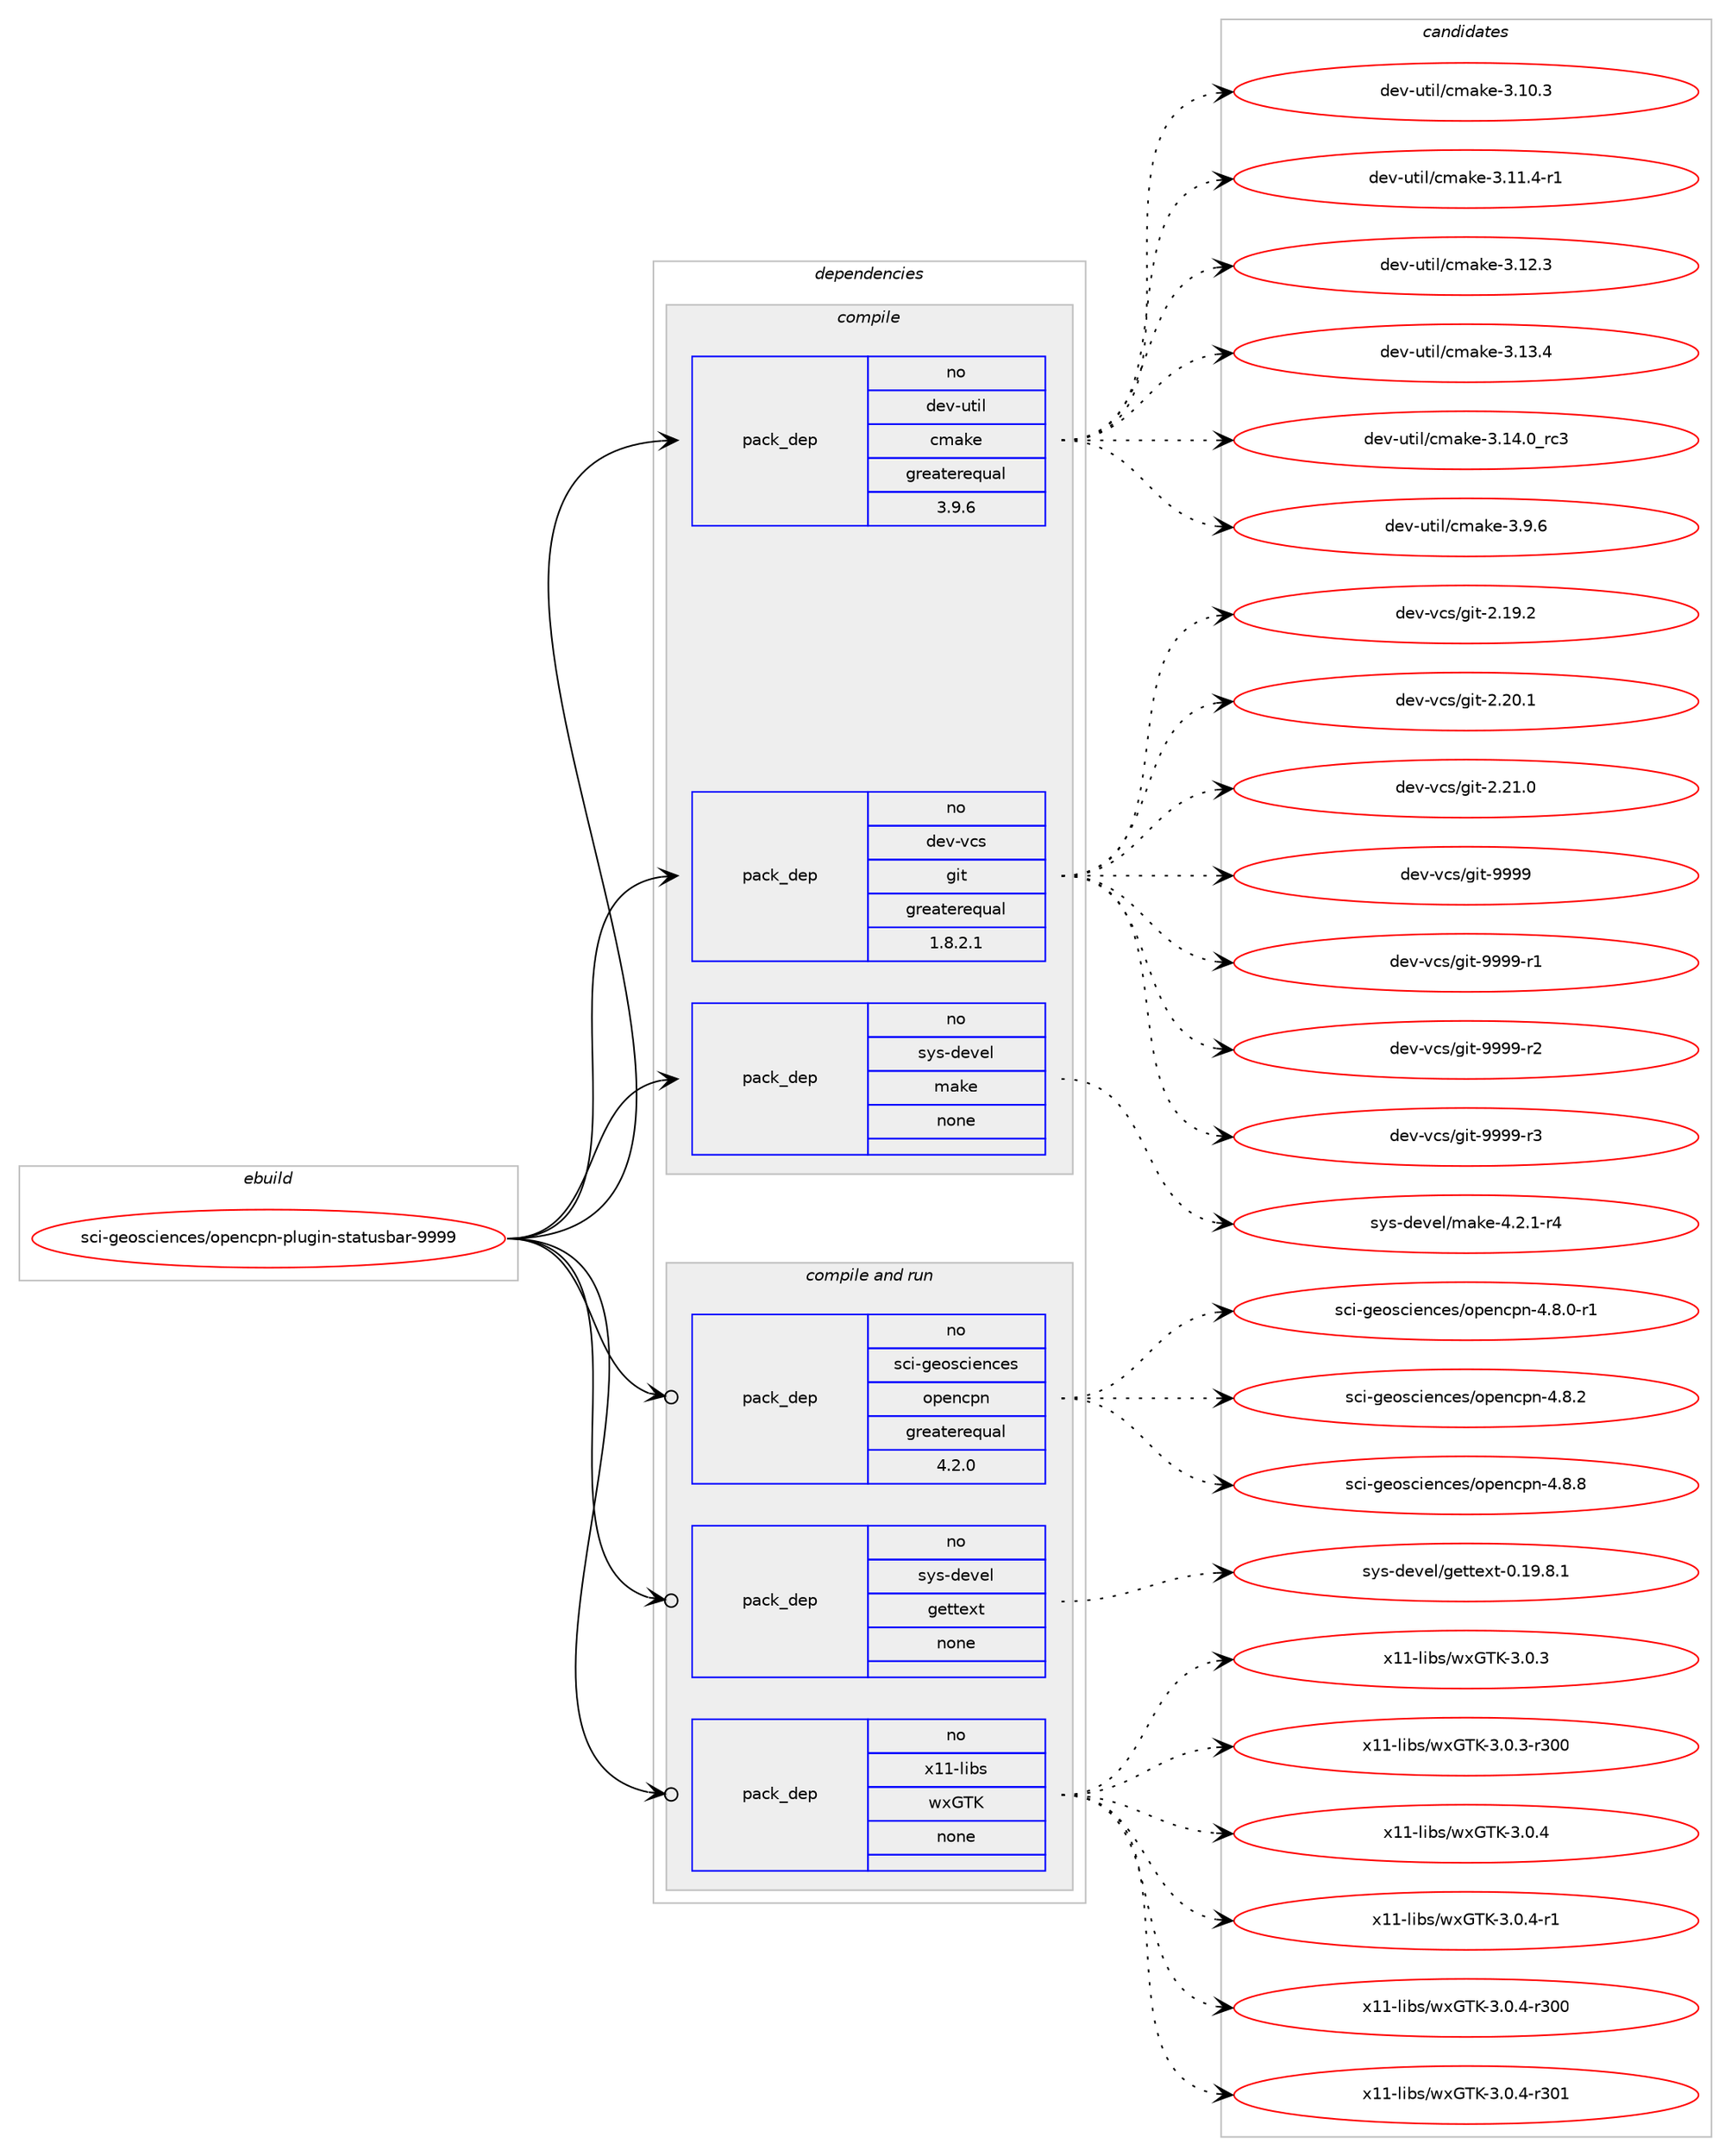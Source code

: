 digraph prolog {

# *************
# Graph options
# *************

newrank=true;
concentrate=true;
compound=true;
graph [rankdir=LR,fontname=Helvetica,fontsize=10,ranksep=1.5];#, ranksep=2.5, nodesep=0.2];
edge  [arrowhead=vee];
node  [fontname=Helvetica,fontsize=10];

# **********
# The ebuild
# **********

subgraph cluster_leftcol {
color=gray;
rank=same;
label=<<i>ebuild</i>>;
id [label="sci-geosciences/opencpn-plugin-statusbar-9999", color=red, width=4, href="../sci-geosciences/opencpn-plugin-statusbar-9999.svg"];
}

# ****************
# The dependencies
# ****************

subgraph cluster_midcol {
color=gray;
label=<<i>dependencies</i>>;
subgraph cluster_compile {
fillcolor="#eeeeee";
style=filled;
label=<<i>compile</i>>;
subgraph pack1210810 {
dependency1691386 [label=<<TABLE BORDER="0" CELLBORDER="1" CELLSPACING="0" CELLPADDING="4" WIDTH="220"><TR><TD ROWSPAN="6" CELLPADDING="30">pack_dep</TD></TR><TR><TD WIDTH="110">no</TD></TR><TR><TD>dev-util</TD></TR><TR><TD>cmake</TD></TR><TR><TD>greaterequal</TD></TR><TR><TD>3.9.6</TD></TR></TABLE>>, shape=none, color=blue];
}
id:e -> dependency1691386:w [weight=20,style="solid",arrowhead="vee"];
subgraph pack1210811 {
dependency1691387 [label=<<TABLE BORDER="0" CELLBORDER="1" CELLSPACING="0" CELLPADDING="4" WIDTH="220"><TR><TD ROWSPAN="6" CELLPADDING="30">pack_dep</TD></TR><TR><TD WIDTH="110">no</TD></TR><TR><TD>dev-vcs</TD></TR><TR><TD>git</TD></TR><TR><TD>greaterequal</TD></TR><TR><TD>1.8.2.1</TD></TR></TABLE>>, shape=none, color=blue];
}
id:e -> dependency1691387:w [weight=20,style="solid",arrowhead="vee"];
subgraph pack1210812 {
dependency1691388 [label=<<TABLE BORDER="0" CELLBORDER="1" CELLSPACING="0" CELLPADDING="4" WIDTH="220"><TR><TD ROWSPAN="6" CELLPADDING="30">pack_dep</TD></TR><TR><TD WIDTH="110">no</TD></TR><TR><TD>sys-devel</TD></TR><TR><TD>make</TD></TR><TR><TD>none</TD></TR><TR><TD></TD></TR></TABLE>>, shape=none, color=blue];
}
id:e -> dependency1691388:w [weight=20,style="solid",arrowhead="vee"];
}
subgraph cluster_compileandrun {
fillcolor="#eeeeee";
style=filled;
label=<<i>compile and run</i>>;
subgraph pack1210813 {
dependency1691389 [label=<<TABLE BORDER="0" CELLBORDER="1" CELLSPACING="0" CELLPADDING="4" WIDTH="220"><TR><TD ROWSPAN="6" CELLPADDING="30">pack_dep</TD></TR><TR><TD WIDTH="110">no</TD></TR><TR><TD>sci-geosciences</TD></TR><TR><TD>opencpn</TD></TR><TR><TD>greaterequal</TD></TR><TR><TD>4.2.0</TD></TR></TABLE>>, shape=none, color=blue];
}
id:e -> dependency1691389:w [weight=20,style="solid",arrowhead="odotvee"];
subgraph pack1210814 {
dependency1691390 [label=<<TABLE BORDER="0" CELLBORDER="1" CELLSPACING="0" CELLPADDING="4" WIDTH="220"><TR><TD ROWSPAN="6" CELLPADDING="30">pack_dep</TD></TR><TR><TD WIDTH="110">no</TD></TR><TR><TD>sys-devel</TD></TR><TR><TD>gettext</TD></TR><TR><TD>none</TD></TR><TR><TD></TD></TR></TABLE>>, shape=none, color=blue];
}
id:e -> dependency1691390:w [weight=20,style="solid",arrowhead="odotvee"];
subgraph pack1210815 {
dependency1691391 [label=<<TABLE BORDER="0" CELLBORDER="1" CELLSPACING="0" CELLPADDING="4" WIDTH="220"><TR><TD ROWSPAN="6" CELLPADDING="30">pack_dep</TD></TR><TR><TD WIDTH="110">no</TD></TR><TR><TD>x11-libs</TD></TR><TR><TD>wxGTK</TD></TR><TR><TD>none</TD></TR><TR><TD></TD></TR></TABLE>>, shape=none, color=blue];
}
id:e -> dependency1691391:w [weight=20,style="solid",arrowhead="odotvee"];
}
subgraph cluster_run {
fillcolor="#eeeeee";
style=filled;
label=<<i>run</i>>;
}
}

# **************
# The candidates
# **************

subgraph cluster_choices {
rank=same;
color=gray;
label=<<i>candidates</i>>;

subgraph choice1210810 {
color=black;
nodesep=1;
choice1001011184511711610510847991099710710145514649484651 [label="dev-util/cmake-3.10.3", color=red, width=4,href="../dev-util/cmake-3.10.3.svg"];
choice10010111845117116105108479910997107101455146494946524511449 [label="dev-util/cmake-3.11.4-r1", color=red, width=4,href="../dev-util/cmake-3.11.4-r1.svg"];
choice1001011184511711610510847991099710710145514649504651 [label="dev-util/cmake-3.12.3", color=red, width=4,href="../dev-util/cmake-3.12.3.svg"];
choice1001011184511711610510847991099710710145514649514652 [label="dev-util/cmake-3.13.4", color=red, width=4,href="../dev-util/cmake-3.13.4.svg"];
choice1001011184511711610510847991099710710145514649524648951149951 [label="dev-util/cmake-3.14.0_rc3", color=red, width=4,href="../dev-util/cmake-3.14.0_rc3.svg"];
choice10010111845117116105108479910997107101455146574654 [label="dev-util/cmake-3.9.6", color=red, width=4,href="../dev-util/cmake-3.9.6.svg"];
dependency1691386:e -> choice1001011184511711610510847991099710710145514649484651:w [style=dotted,weight="100"];
dependency1691386:e -> choice10010111845117116105108479910997107101455146494946524511449:w [style=dotted,weight="100"];
dependency1691386:e -> choice1001011184511711610510847991099710710145514649504651:w [style=dotted,weight="100"];
dependency1691386:e -> choice1001011184511711610510847991099710710145514649514652:w [style=dotted,weight="100"];
dependency1691386:e -> choice1001011184511711610510847991099710710145514649524648951149951:w [style=dotted,weight="100"];
dependency1691386:e -> choice10010111845117116105108479910997107101455146574654:w [style=dotted,weight="100"];
}
subgraph choice1210811 {
color=black;
nodesep=1;
choice10010111845118991154710310511645504649574650 [label="dev-vcs/git-2.19.2", color=red, width=4,href="../dev-vcs/git-2.19.2.svg"];
choice10010111845118991154710310511645504650484649 [label="dev-vcs/git-2.20.1", color=red, width=4,href="../dev-vcs/git-2.20.1.svg"];
choice10010111845118991154710310511645504650494648 [label="dev-vcs/git-2.21.0", color=red, width=4,href="../dev-vcs/git-2.21.0.svg"];
choice1001011184511899115471031051164557575757 [label="dev-vcs/git-9999", color=red, width=4,href="../dev-vcs/git-9999.svg"];
choice10010111845118991154710310511645575757574511449 [label="dev-vcs/git-9999-r1", color=red, width=4,href="../dev-vcs/git-9999-r1.svg"];
choice10010111845118991154710310511645575757574511450 [label="dev-vcs/git-9999-r2", color=red, width=4,href="../dev-vcs/git-9999-r2.svg"];
choice10010111845118991154710310511645575757574511451 [label="dev-vcs/git-9999-r3", color=red, width=4,href="../dev-vcs/git-9999-r3.svg"];
dependency1691387:e -> choice10010111845118991154710310511645504649574650:w [style=dotted,weight="100"];
dependency1691387:e -> choice10010111845118991154710310511645504650484649:w [style=dotted,weight="100"];
dependency1691387:e -> choice10010111845118991154710310511645504650494648:w [style=dotted,weight="100"];
dependency1691387:e -> choice1001011184511899115471031051164557575757:w [style=dotted,weight="100"];
dependency1691387:e -> choice10010111845118991154710310511645575757574511449:w [style=dotted,weight="100"];
dependency1691387:e -> choice10010111845118991154710310511645575757574511450:w [style=dotted,weight="100"];
dependency1691387:e -> choice10010111845118991154710310511645575757574511451:w [style=dotted,weight="100"];
}
subgraph choice1210812 {
color=black;
nodesep=1;
choice1151211154510010111810110847109971071014552465046494511452 [label="sys-devel/make-4.2.1-r4", color=red, width=4,href="../sys-devel/make-4.2.1-r4.svg"];
dependency1691388:e -> choice1151211154510010111810110847109971071014552465046494511452:w [style=dotted,weight="100"];
}
subgraph choice1210813 {
color=black;
nodesep=1;
choice1159910545103101111115991051011109910111547111112101110991121104552465646484511449 [label="sci-geosciences/opencpn-4.8.0-r1", color=red, width=4,href="../sci-geosciences/opencpn-4.8.0-r1.svg"];
choice115991054510310111111599105101110991011154711111210111099112110455246564650 [label="sci-geosciences/opencpn-4.8.2", color=red, width=4,href="../sci-geosciences/opencpn-4.8.2.svg"];
choice115991054510310111111599105101110991011154711111210111099112110455246564656 [label="sci-geosciences/opencpn-4.8.8", color=red, width=4,href="../sci-geosciences/opencpn-4.8.8.svg"];
dependency1691389:e -> choice1159910545103101111115991051011109910111547111112101110991121104552465646484511449:w [style=dotted,weight="100"];
dependency1691389:e -> choice115991054510310111111599105101110991011154711111210111099112110455246564650:w [style=dotted,weight="100"];
dependency1691389:e -> choice115991054510310111111599105101110991011154711111210111099112110455246564656:w [style=dotted,weight="100"];
}
subgraph choice1210814 {
color=black;
nodesep=1;
choice1151211154510010111810110847103101116116101120116454846495746564649 [label="sys-devel/gettext-0.19.8.1", color=red, width=4,href="../sys-devel/gettext-0.19.8.1.svg"];
dependency1691390:e -> choice1151211154510010111810110847103101116116101120116454846495746564649:w [style=dotted,weight="100"];
}
subgraph choice1210815 {
color=black;
nodesep=1;
choice1204949451081059811547119120718475455146484651 [label="x11-libs/wxGTK-3.0.3", color=red, width=4,href="../x11-libs/wxGTK-3.0.3.svg"];
choice120494945108105981154711912071847545514648465145114514848 [label="x11-libs/wxGTK-3.0.3-r300", color=red, width=4,href="../x11-libs/wxGTK-3.0.3-r300.svg"];
choice1204949451081059811547119120718475455146484652 [label="x11-libs/wxGTK-3.0.4", color=red, width=4,href="../x11-libs/wxGTK-3.0.4.svg"];
choice12049494510810598115471191207184754551464846524511449 [label="x11-libs/wxGTK-3.0.4-r1", color=red, width=4,href="../x11-libs/wxGTK-3.0.4-r1.svg"];
choice120494945108105981154711912071847545514648465245114514848 [label="x11-libs/wxGTK-3.0.4-r300", color=red, width=4,href="../x11-libs/wxGTK-3.0.4-r300.svg"];
choice120494945108105981154711912071847545514648465245114514849 [label="x11-libs/wxGTK-3.0.4-r301", color=red, width=4,href="../x11-libs/wxGTK-3.0.4-r301.svg"];
dependency1691391:e -> choice1204949451081059811547119120718475455146484651:w [style=dotted,weight="100"];
dependency1691391:e -> choice120494945108105981154711912071847545514648465145114514848:w [style=dotted,weight="100"];
dependency1691391:e -> choice1204949451081059811547119120718475455146484652:w [style=dotted,weight="100"];
dependency1691391:e -> choice12049494510810598115471191207184754551464846524511449:w [style=dotted,weight="100"];
dependency1691391:e -> choice120494945108105981154711912071847545514648465245114514848:w [style=dotted,weight="100"];
dependency1691391:e -> choice120494945108105981154711912071847545514648465245114514849:w [style=dotted,weight="100"];
}
}

}
